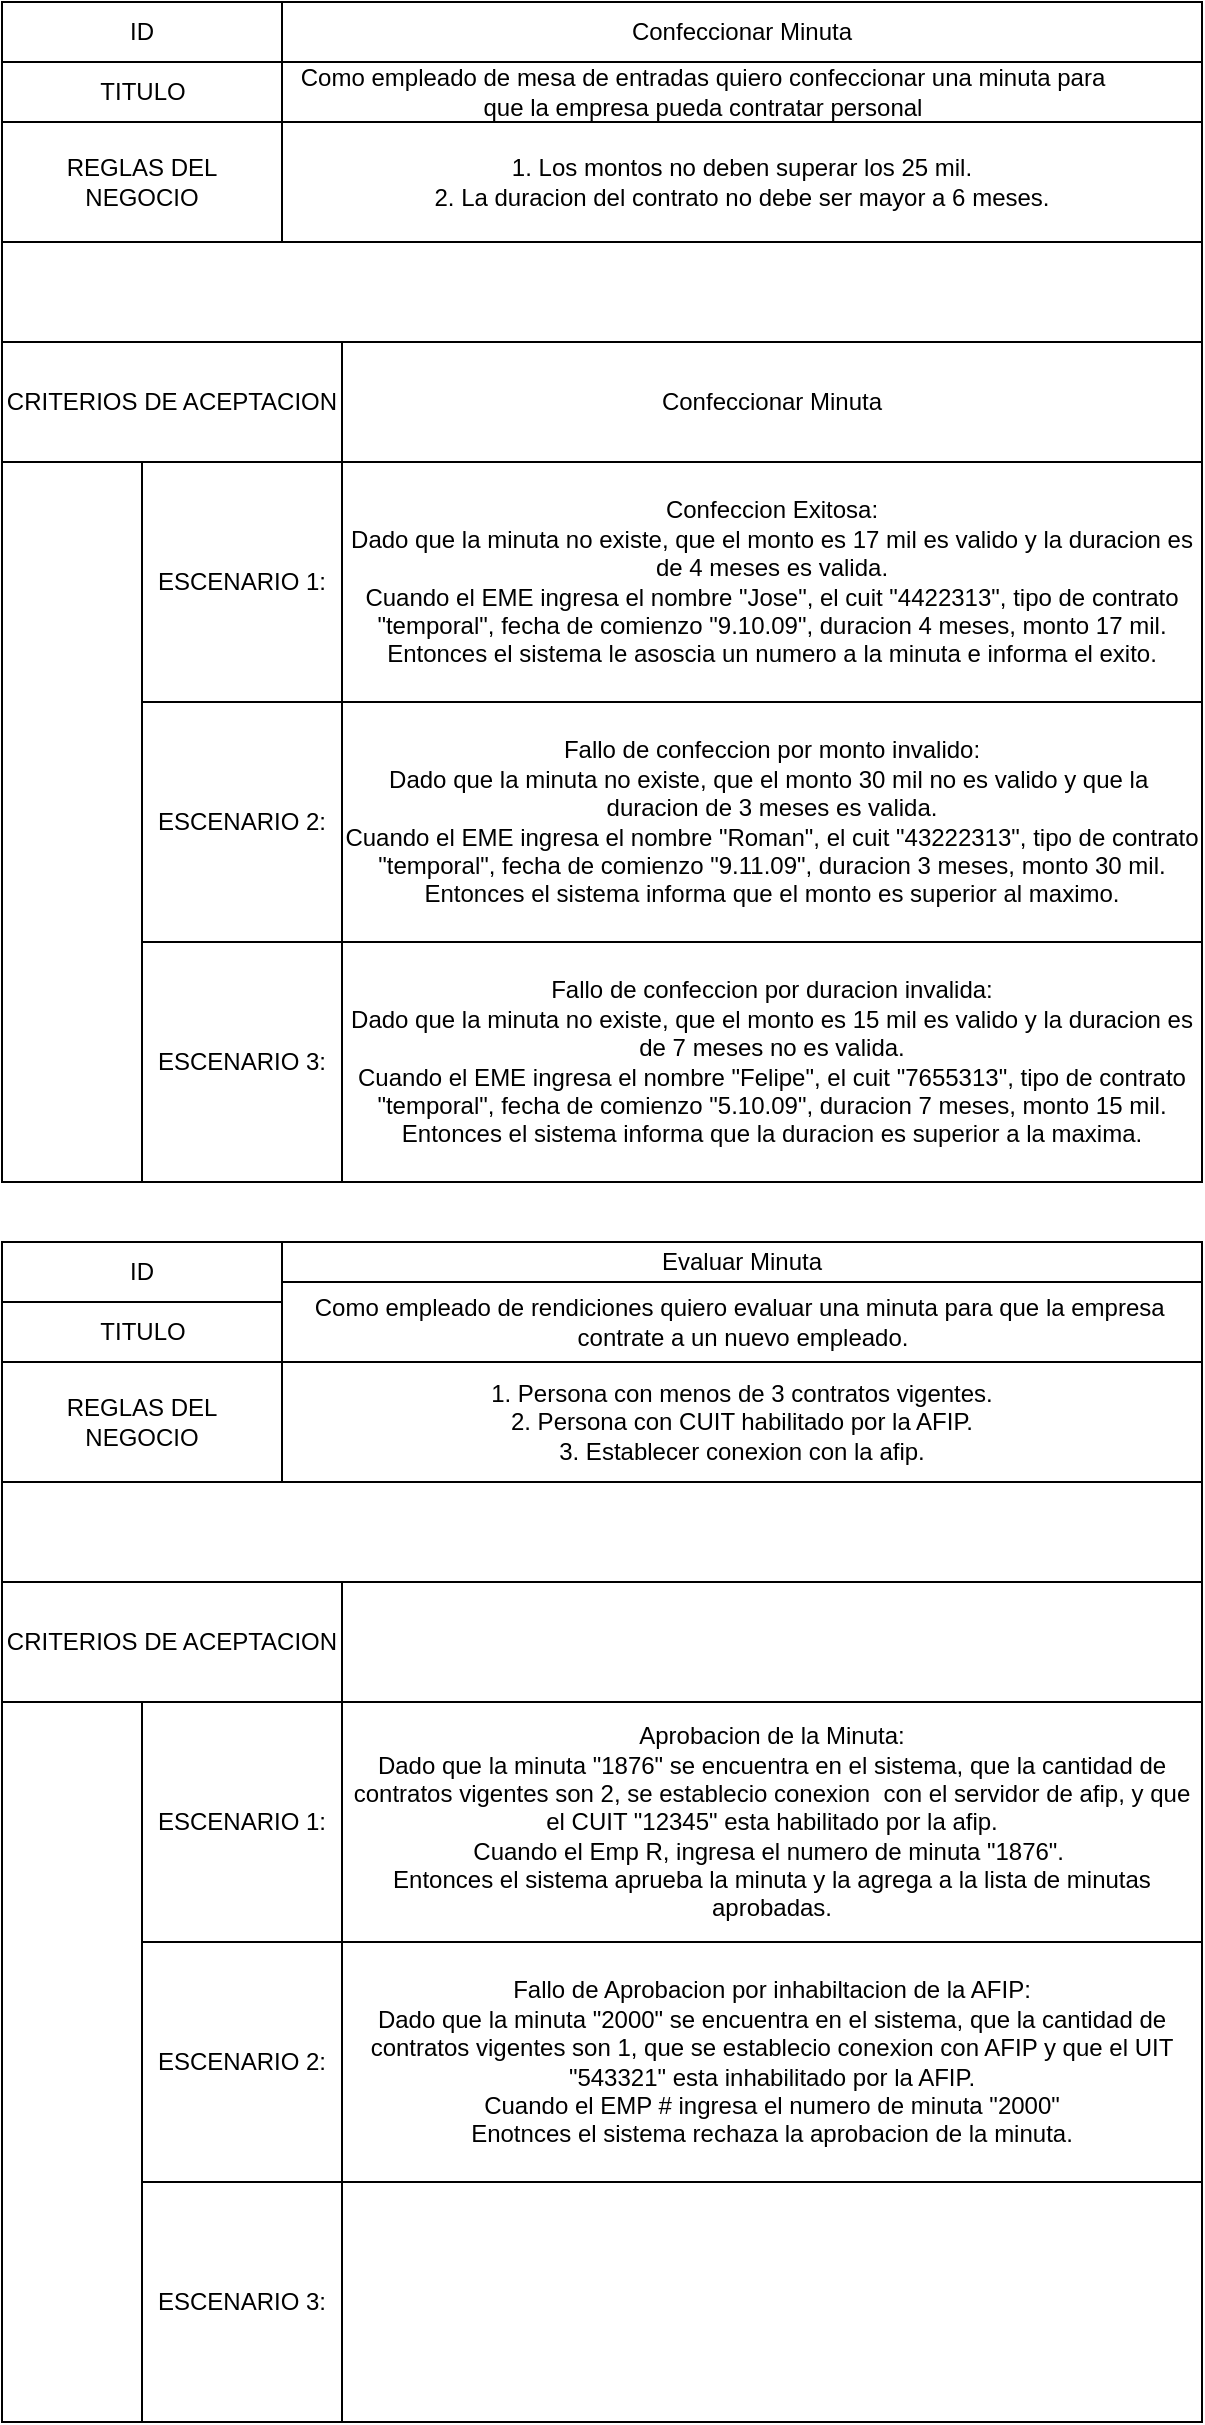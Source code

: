 <mxfile version="24.7.17">
  <diagram name="Página-1" id="n8W55cgtL6NLAZlanV_L">
    <mxGraphModel dx="880" dy="532" grid="1" gridSize="10" guides="1" tooltips="1" connect="1" arrows="1" fold="1" page="1" pageScale="1" pageWidth="827" pageHeight="1169" math="0" shadow="0">
      <root>
        <mxCell id="0" />
        <mxCell id="1" parent="0" />
        <mxCell id="ZA1wl-eO_w7PbBIQ2Bjk-1" value="ID" style="swimlane;fontStyle=0;childLayout=stackLayout;horizontal=1;startSize=30;horizontalStack=0;resizeParent=1;resizeParentMax=0;resizeLast=0;collapsible=1;marginBottom=0;whiteSpace=wrap;html=1;" vertex="1" parent="1">
          <mxGeometry x="140" y="30" width="140" height="90" as="geometry" />
        </mxCell>
        <mxCell id="ZA1wl-eO_w7PbBIQ2Bjk-2" value="TITULO" style="text;html=1;align=center;verticalAlign=middle;resizable=0;points=[];autosize=1;strokeColor=none;fillColor=none;" vertex="1" parent="ZA1wl-eO_w7PbBIQ2Bjk-1">
          <mxGeometry y="30" width="140" height="30" as="geometry" />
        </mxCell>
        <mxCell id="ZA1wl-eO_w7PbBIQ2Bjk-3" value="Descripción" style="text;html=1;align=center;verticalAlign=middle;resizable=0;points=[];autosize=1;strokeColor=none;fillColor=none;" vertex="1" parent="ZA1wl-eO_w7PbBIQ2Bjk-1">
          <mxGeometry y="60" width="140" height="30" as="geometry" />
        </mxCell>
        <mxCell id="ZA1wl-eO_w7PbBIQ2Bjk-4" value="Confeccionar Minuta" style="swimlane;fontStyle=0;childLayout=stackLayout;horizontal=1;startSize=30;horizontalStack=0;resizeParent=1;resizeParentMax=0;resizeLast=0;collapsible=1;marginBottom=0;whiteSpace=wrap;html=1;" vertex="1" parent="1">
          <mxGeometry x="280" y="30" width="460" height="60" as="geometry" />
        </mxCell>
        <mxCell id="ZA1wl-eO_w7PbBIQ2Bjk-5" value="REGLAS DEL&lt;div&gt;NEGOCIO&lt;/div&gt;" style="swimlane;fontStyle=0;childLayout=stackLayout;horizontal=1;startSize=60;horizontalStack=0;resizeParent=1;resizeParentMax=0;resizeLast=0;collapsible=1;marginBottom=0;whiteSpace=wrap;html=1;" vertex="1" parent="1">
          <mxGeometry x="140" y="90" width="140" height="60" as="geometry" />
        </mxCell>
        <mxCell id="ZA1wl-eO_w7PbBIQ2Bjk-6" value="1. Los montos no deben superar los 25 mil.&lt;div&gt;2. La duracion del contrato no debe ser mayor a 6 meses.&lt;/div&gt;" style="swimlane;fontStyle=0;childLayout=stackLayout;horizontal=1;startSize=60;horizontalStack=0;resizeParent=1;resizeParentMax=0;resizeLast=0;collapsible=1;marginBottom=0;whiteSpace=wrap;html=1;" vertex="1" parent="1">
          <mxGeometry x="280" y="90" width="460" height="60" as="geometry" />
        </mxCell>
        <mxCell id="ZA1wl-eO_w7PbBIQ2Bjk-7" value="CRITERIOS DE ACEPTACION" style="swimlane;fontStyle=0;childLayout=stackLayout;horizontal=1;startSize=60;horizontalStack=0;resizeParent=1;resizeParentMax=0;resizeLast=0;collapsible=1;marginBottom=0;whiteSpace=wrap;html=1;" vertex="1" parent="1">
          <mxGeometry x="140" y="200" width="170" height="60" as="geometry" />
        </mxCell>
        <mxCell id="ZA1wl-eO_w7PbBIQ2Bjk-8" value="Confeccionar Minuta" style="swimlane;fontStyle=0;childLayout=stackLayout;horizontal=1;startSize=60;horizontalStack=0;resizeParent=1;resizeParentMax=0;resizeLast=0;collapsible=1;marginBottom=0;whiteSpace=wrap;html=1;" vertex="1" parent="1">
          <mxGeometry x="310" y="200" width="430" height="60" as="geometry" />
        </mxCell>
        <mxCell id="ZA1wl-eO_w7PbBIQ2Bjk-9" value="ESCENARIO 1:" style="swimlane;fontStyle=0;childLayout=stackLayout;horizontal=1;startSize=120;horizontalStack=0;resizeParent=1;resizeParentMax=0;resizeLast=0;collapsible=1;marginBottom=0;whiteSpace=wrap;html=1;" vertex="1" parent="1">
          <mxGeometry x="210" y="260" width="100" height="120" as="geometry" />
        </mxCell>
        <mxCell id="ZA1wl-eO_w7PbBIQ2Bjk-10" value="Confeccion Exitosa:&lt;div&gt;Dado que la minuta no existe, que el monto es 17 mil es valido y la duracion es de 4 meses es valida.&lt;/div&gt;&lt;div&gt;Cuando el EME ingresa el nombre &quot;Jose&quot;, el cuit &quot;4422313&quot;, tipo de contrato&lt;/div&gt;&lt;div&gt;&quot;temporal&quot;, fecha de comienzo &quot;9.10.09&quot;, duracion 4 meses, monto 17 mil.&lt;/div&gt;&lt;div&gt;Entonces el sistema le asoscia un numero a la minuta e informa el exito.&lt;/div&gt;" style="swimlane;fontStyle=0;childLayout=stackLayout;horizontal=1;startSize=120;horizontalStack=0;resizeParent=1;resizeParentMax=0;resizeLast=0;collapsible=1;marginBottom=0;whiteSpace=wrap;html=1;" vertex="1" parent="1">
          <mxGeometry x="310" y="260" width="430" height="120" as="geometry" />
        </mxCell>
        <mxCell id="ZA1wl-eO_w7PbBIQ2Bjk-11" value="" style="swimlane;startSize=0;" vertex="1" parent="1">
          <mxGeometry x="140" y="30" width="600" height="590" as="geometry" />
        </mxCell>
        <mxCell id="ZA1wl-eO_w7PbBIQ2Bjk-12" value="ESCENARIO 2:" style="swimlane;fontStyle=0;childLayout=stackLayout;horizontal=1;startSize=120;horizontalStack=0;resizeParent=1;resizeParentMax=0;resizeLast=0;collapsible=1;marginBottom=0;whiteSpace=wrap;html=1;" vertex="1" parent="ZA1wl-eO_w7PbBIQ2Bjk-11">
          <mxGeometry x="70" y="350" width="100" height="120" as="geometry" />
        </mxCell>
        <mxCell id="ZA1wl-eO_w7PbBIQ2Bjk-13" value="Fallo de confeccion por monto invalido:&lt;div&gt;Dado que la minuta no existe, que el monto 30 mil no es valido y que la&amp;nbsp;&lt;/div&gt;&lt;div&gt;duracion de 3 meses es valida.&lt;/div&gt;&lt;div&gt;&lt;div&gt;Cuando el EME ingresa el nombre &quot;Roman&quot;, el cuit &quot;43222313&quot;, tipo de contrato&lt;/div&gt;&lt;div&gt;&quot;temporal&quot;, fecha de comienzo &quot;9.11.09&quot;, duracion 3 meses, monto 30 mil.&lt;/div&gt;&lt;/div&gt;&lt;div&gt;Entonces el sistema informa que el monto es superior al maximo.&lt;/div&gt;" style="swimlane;fontStyle=0;childLayout=stackLayout;horizontal=1;startSize=120;horizontalStack=0;resizeParent=1;resizeParentMax=0;resizeLast=0;collapsible=1;marginBottom=0;whiteSpace=wrap;html=1;" vertex="1" parent="ZA1wl-eO_w7PbBIQ2Bjk-11">
          <mxGeometry x="170" y="350" width="430" height="120" as="geometry" />
        </mxCell>
        <mxCell id="ZA1wl-eO_w7PbBIQ2Bjk-14" value="ESCENARIO 3:" style="swimlane;fontStyle=0;childLayout=stackLayout;horizontal=1;startSize=120;horizontalStack=0;resizeParent=1;resizeParentMax=0;resizeLast=0;collapsible=1;marginBottom=0;whiteSpace=wrap;html=1;" vertex="1" parent="ZA1wl-eO_w7PbBIQ2Bjk-11">
          <mxGeometry x="70" y="470" width="100" height="120" as="geometry" />
        </mxCell>
        <mxCell id="ZA1wl-eO_w7PbBIQ2Bjk-15" value="&lt;pre style=&quot;font-size: 9px;&quot;&gt;&lt;span style=&quot;font-family: Helvetica; font-size: 12px; white-space: normal;&quot;&gt;Fallo de confeccion por duracion invalida:&lt;/span&gt;&lt;div style=&quot;font-family: Helvetica; font-size: 12px; white-space: normal;&quot;&gt;Dado que la minuta no existe, que el monto es 15 mil es valido y la duracion es de 7 meses no es valida.&lt;/div&gt;&lt;div style=&quot;font-family: Helvetica; font-size: 12px; white-space: normal;&quot;&gt;Cuando el EME ingresa el nombre &quot;Felipe&quot;, el cuit &quot;7655313&quot;, tipo de contrato&lt;/div&gt;&lt;div style=&quot;font-family: Helvetica; font-size: 12px; white-space: normal;&quot;&gt;&quot;temporal&quot;, fecha de comienzo &quot;5.10.09&quot;, duracion 7 meses, monto 15 mil.&lt;/div&gt;&lt;div style=&quot;font-family: Helvetica; font-size: 12px; white-space: normal;&quot;&gt;Entonces el sistema informa que la duracion es superior a la maxima.&lt;/div&gt;&lt;/pre&gt;" style="swimlane;fontStyle=0;childLayout=stackLayout;horizontal=1;startSize=120;horizontalStack=0;resizeParent=1;resizeParentMax=0;resizeLast=0;collapsible=1;marginBottom=0;whiteSpace=wrap;html=1;" vertex="1" parent="ZA1wl-eO_w7PbBIQ2Bjk-11">
          <mxGeometry x="170" y="470" width="430" height="120" as="geometry" />
        </mxCell>
        <mxCell id="ZA1wl-eO_w7PbBIQ2Bjk-16" value="Como empleado de mesa de entradas quiero confeccionar una minuta para&lt;div&gt;que la empresa pueda contratar personal&lt;/div&gt;" style="text;html=1;align=center;verticalAlign=middle;resizable=0;points=[];autosize=1;strokeColor=none;fillColor=none;" vertex="1" parent="ZA1wl-eO_w7PbBIQ2Bjk-11">
          <mxGeometry x="135" y="25" width="430" height="40" as="geometry" />
        </mxCell>
        <mxCell id="ZA1wl-eO_w7PbBIQ2Bjk-17" value="ID" style="swimlane;fontStyle=0;childLayout=stackLayout;horizontal=1;startSize=30;horizontalStack=0;resizeParent=1;resizeParentMax=0;resizeLast=0;collapsible=1;marginBottom=0;whiteSpace=wrap;html=1;" vertex="1" parent="1">
          <mxGeometry x="140" y="650" width="140" height="90" as="geometry" />
        </mxCell>
        <mxCell id="ZA1wl-eO_w7PbBIQ2Bjk-18" value="TITULO" style="text;html=1;align=center;verticalAlign=middle;resizable=0;points=[];autosize=1;strokeColor=none;fillColor=none;" vertex="1" parent="ZA1wl-eO_w7PbBIQ2Bjk-17">
          <mxGeometry y="30" width="140" height="30" as="geometry" />
        </mxCell>
        <mxCell id="ZA1wl-eO_w7PbBIQ2Bjk-19" value="Descripción" style="text;html=1;align=center;verticalAlign=middle;resizable=0;points=[];autosize=1;strokeColor=none;fillColor=none;" vertex="1" parent="ZA1wl-eO_w7PbBIQ2Bjk-17">
          <mxGeometry y="60" width="140" height="30" as="geometry" />
        </mxCell>
        <mxCell id="ZA1wl-eO_w7PbBIQ2Bjk-20" value="Evaluar Minuta" style="swimlane;fontStyle=0;childLayout=stackLayout;horizontal=1;startSize=20;horizontalStack=0;resizeParent=1;resizeParentMax=0;resizeLast=0;collapsible=1;marginBottom=0;whiteSpace=wrap;html=1;" vertex="1" parent="1">
          <mxGeometry x="280" y="650" width="460" height="60" as="geometry" />
        </mxCell>
        <mxCell id="ZA1wl-eO_w7PbBIQ2Bjk-32" value="Como empleado de rendiciones quiero evaluar una minuta para que la empresa&amp;nbsp;&lt;div&gt;contrate a un nuevo empleado.&lt;/div&gt;" style="text;html=1;align=center;verticalAlign=middle;resizable=0;points=[];autosize=1;strokeColor=none;fillColor=none;" vertex="1" parent="ZA1wl-eO_w7PbBIQ2Bjk-20">
          <mxGeometry y="20" width="460" height="40" as="geometry" />
        </mxCell>
        <mxCell id="ZA1wl-eO_w7PbBIQ2Bjk-21" value="REGLAS DEL&lt;div&gt;NEGOCIO&lt;/div&gt;" style="swimlane;fontStyle=0;childLayout=stackLayout;horizontal=1;startSize=60;horizontalStack=0;resizeParent=1;resizeParentMax=0;resizeLast=0;collapsible=1;marginBottom=0;whiteSpace=wrap;html=1;" vertex="1" parent="1">
          <mxGeometry x="140" y="710" width="140" height="60" as="geometry" />
        </mxCell>
        <mxCell id="ZA1wl-eO_w7PbBIQ2Bjk-22" value="1. Persona con menos de 3 contratos vigentes.&lt;div&gt;2. Persona con CUIT habilitado por la AFIP.&lt;/div&gt;&lt;div&gt;3. Establecer conexion con la afip.&lt;/div&gt;" style="swimlane;fontStyle=0;childLayout=stackLayout;horizontal=1;startSize=60;horizontalStack=0;resizeParent=1;resizeParentMax=0;resizeLast=0;collapsible=1;marginBottom=0;whiteSpace=wrap;html=1;" vertex="1" parent="1">
          <mxGeometry x="280" y="710" width="460" height="60" as="geometry" />
        </mxCell>
        <mxCell id="ZA1wl-eO_w7PbBIQ2Bjk-23" value="CRITERIOS DE ACEPTACION" style="swimlane;fontStyle=0;childLayout=stackLayout;horizontal=1;startSize=60;horizontalStack=0;resizeParent=1;resizeParentMax=0;resizeLast=0;collapsible=1;marginBottom=0;whiteSpace=wrap;html=1;" vertex="1" parent="1">
          <mxGeometry x="140" y="820" width="170" height="60" as="geometry" />
        </mxCell>
        <mxCell id="ZA1wl-eO_w7PbBIQ2Bjk-24" value="" style="swimlane;fontStyle=0;childLayout=stackLayout;horizontal=1;startSize=60;horizontalStack=0;resizeParent=1;resizeParentMax=0;resizeLast=0;collapsible=1;marginBottom=0;whiteSpace=wrap;html=1;" vertex="1" parent="1">
          <mxGeometry x="310" y="820" width="430" height="60" as="geometry" />
        </mxCell>
        <mxCell id="ZA1wl-eO_w7PbBIQ2Bjk-25" value="ESCENARIO 1:" style="swimlane;fontStyle=0;childLayout=stackLayout;horizontal=1;startSize=120;horizontalStack=0;resizeParent=1;resizeParentMax=0;resizeLast=0;collapsible=1;marginBottom=0;whiteSpace=wrap;html=1;" vertex="1" parent="1">
          <mxGeometry x="210" y="880" width="100" height="120" as="geometry" />
        </mxCell>
        <mxCell id="ZA1wl-eO_w7PbBIQ2Bjk-26" value="Aprobacion de la Minuta:&lt;div&gt;Dado que la minuta &quot;1876&quot; se encuentra en el sistema, que la cantidad de contratos vigentes son 2, se establecio conexion&amp;nbsp; con el servidor de afip, y que el CUIT &quot;12345&quot; esta habilitado por la afip.&lt;/div&gt;&lt;div&gt;Cuando el Emp R, ingresa el numero de minuta &quot;1876&quot;.&amp;nbsp;&lt;/div&gt;&lt;div&gt;Entonces el sistema aprueba la minuta y la agrega a la lista de minutas aprobadas.&lt;/div&gt;" style="swimlane;fontStyle=0;childLayout=stackLayout;horizontal=1;startSize=120;horizontalStack=0;resizeParent=1;resizeParentMax=0;resizeLast=0;collapsible=1;marginBottom=0;whiteSpace=wrap;html=1;" vertex="1" parent="1">
          <mxGeometry x="310" y="880" width="430" height="120" as="geometry" />
        </mxCell>
        <mxCell id="ZA1wl-eO_w7PbBIQ2Bjk-27" value="" style="swimlane;startSize=0;" vertex="1" parent="1">
          <mxGeometry x="140" y="650" width="600" height="590" as="geometry" />
        </mxCell>
        <mxCell id="ZA1wl-eO_w7PbBIQ2Bjk-28" value="ESCENARIO 2:" style="swimlane;fontStyle=0;childLayout=stackLayout;horizontal=1;startSize=120;horizontalStack=0;resizeParent=1;resizeParentMax=0;resizeLast=0;collapsible=1;marginBottom=0;whiteSpace=wrap;html=1;" vertex="1" parent="ZA1wl-eO_w7PbBIQ2Bjk-27">
          <mxGeometry x="70" y="350" width="100" height="120" as="geometry" />
        </mxCell>
        <mxCell id="ZA1wl-eO_w7PbBIQ2Bjk-29" value="Fallo de Aprobacion por inhabiltacion de la AFIP:&lt;div&gt;Dado que la minuta &quot;2000&quot; se encuentra en el sistema, que la cantidad de contratos vigentes son 1, que se establecio conexion con AFIP y que el UIT&lt;/div&gt;&lt;div&gt;&quot;543321&quot; esta inhabilitado por la AFIP.&lt;/div&gt;&lt;div&gt;Cuando el EMP # ingresa el numero de minuta &quot;2000&quot;&lt;/div&gt;&lt;div&gt;Enotnces el sistema rechaza la aprobacion de la minuta.&lt;/div&gt;" style="swimlane;fontStyle=0;childLayout=stackLayout;horizontal=1;startSize=120;horizontalStack=0;resizeParent=1;resizeParentMax=0;resizeLast=0;collapsible=1;marginBottom=0;whiteSpace=wrap;html=1;" vertex="1" parent="ZA1wl-eO_w7PbBIQ2Bjk-27">
          <mxGeometry x="170" y="350" width="430" height="120" as="geometry" />
        </mxCell>
        <mxCell id="ZA1wl-eO_w7PbBIQ2Bjk-30" value="ESCENARIO 3:" style="swimlane;fontStyle=0;childLayout=stackLayout;horizontal=1;startSize=120;horizontalStack=0;resizeParent=1;resizeParentMax=0;resizeLast=0;collapsible=1;marginBottom=0;whiteSpace=wrap;html=1;" vertex="1" parent="ZA1wl-eO_w7PbBIQ2Bjk-27">
          <mxGeometry x="70" y="470" width="100" height="120" as="geometry" />
        </mxCell>
        <mxCell id="ZA1wl-eO_w7PbBIQ2Bjk-31" value="&lt;pre style=&quot;font-size: 9px;&quot;&gt;&lt;br&gt;&lt;/pre&gt;" style="swimlane;fontStyle=0;childLayout=stackLayout;horizontal=1;startSize=120;horizontalStack=0;resizeParent=1;resizeParentMax=0;resizeLast=0;collapsible=1;marginBottom=0;whiteSpace=wrap;html=1;" vertex="1" parent="ZA1wl-eO_w7PbBIQ2Bjk-27">
          <mxGeometry x="170" y="470" width="430" height="120" as="geometry" />
        </mxCell>
      </root>
    </mxGraphModel>
  </diagram>
</mxfile>
